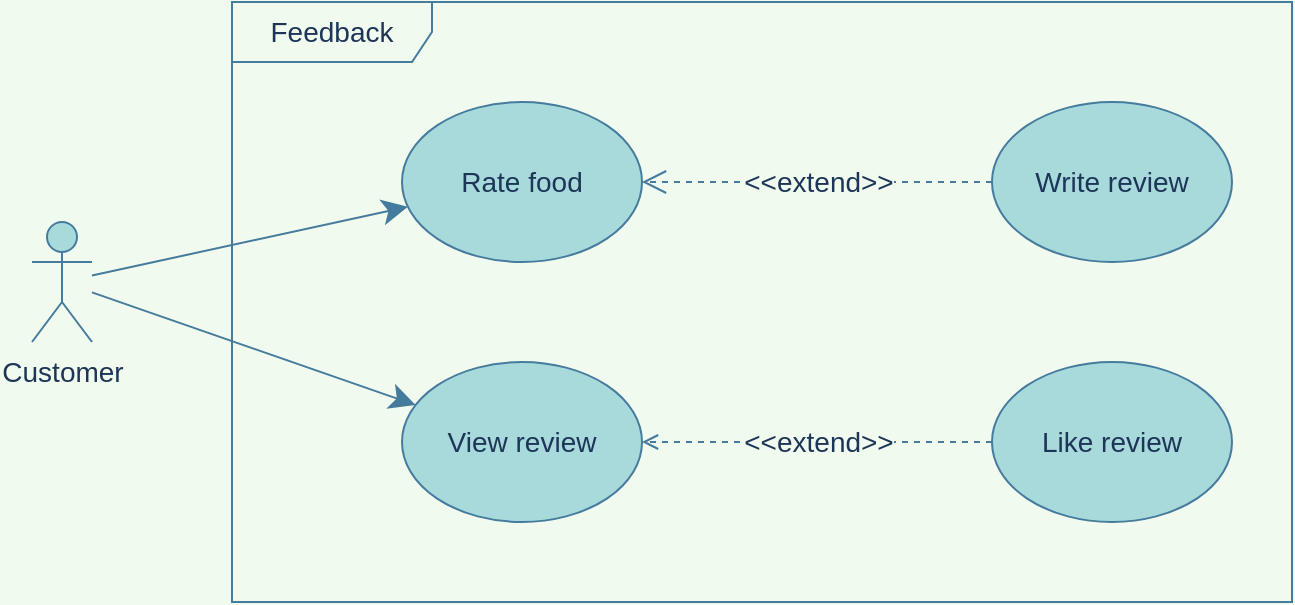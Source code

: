<mxfile>
    <diagram id="bSG6LJW36YyYRicTBclz" name="Page-1">
        <mxGraphModel dx="600" dy="467" grid="1" gridSize="10" guides="1" tooltips="1" connect="1" arrows="1" fold="1" page="1" pageScale="1" pageWidth="850" pageHeight="1100" background="#F1FAEE" math="0" shadow="0">
            <root>
                <mxCell id="0"/>
                <mxCell id="1" parent="0"/>
                <mxCell id="16" value="Feedback" style="shape=umlFrame;whiteSpace=wrap;html=1;fontSize=14;fillColor=none;width=100;height=30;strokeColor=#457B9D;fontColor=#1D3557;" parent="1" vertex="1">
                    <mxGeometry x="220" y="80" width="530" height="300" as="geometry"/>
                </mxCell>
                <mxCell id="5" style="rounded=0;orthogonalLoop=1;jettySize=auto;html=1;endArrow=classic;endFill=1;fontSize=14;strokeColor=#457B9D;fontColor=#1D3557;endSize=10;labelBackgroundColor=#F1FAEE;" parent="1" source="2" target="4" edge="1">
                    <mxGeometry relative="1" as="geometry"/>
                </mxCell>
                <mxCell id="15" style="edgeStyle=none;rounded=0;orthogonalLoop=1;jettySize=auto;html=1;fontSize=14;endArrow=classic;endFill=1;strokeColor=#457B9D;fontColor=#1D3557;endSize=10;labelBackgroundColor=#F1FAEE;" parent="1" source="2" target="14" edge="1">
                    <mxGeometry relative="1" as="geometry"/>
                </mxCell>
                <mxCell id="2" value="Customer" style="shape=umlActor;verticalLabelPosition=bottom;verticalAlign=top;html=1;outlineConnect=0;fontSize=14;fillColor=#A8DADC;strokeColor=#457B9D;fontColor=#1D3557;" parent="1" vertex="1">
                    <mxGeometry x="120" y="190" width="30" height="60" as="geometry"/>
                </mxCell>
                <mxCell id="4" value="Rate food" style="ellipse;whiteSpace=wrap;html=1;fontSize=14;fillColor=#A8DADC;strokeColor=#457B9D;fontColor=#1D3557;" parent="1" vertex="1">
                    <mxGeometry x="305" y="130" width="120" height="80" as="geometry"/>
                </mxCell>
                <mxCell id="7" value="&amp;lt;&amp;lt;extend&amp;gt;&amp;gt;" style="rounded=0;orthogonalLoop=1;jettySize=auto;html=1;dashed=1;endArrow=open;endFill=0;fontSize=14;strokeColor=#457B9D;fontColor=#1D3557;endSize=10;startSize=10;labelBackgroundColor=#F1FAEE;" parent="1" source="6" target="4" edge="1">
                    <mxGeometry relative="1" as="geometry"/>
                </mxCell>
                <mxCell id="6" value="Write review" style="ellipse;whiteSpace=wrap;html=1;fontSize=14;fillColor=#A8DADC;strokeColor=#457B9D;fontColor=#1D3557;" parent="1" vertex="1">
                    <mxGeometry x="600" y="130" width="120" height="80" as="geometry"/>
                </mxCell>
                <mxCell id="17" value="&amp;lt;&amp;lt;extend&amp;gt;&amp;gt;" style="rounded=0;orthogonalLoop=1;jettySize=auto;html=1;endArrow=open;endFill=0;dashed=1;strokeColor=#457B9D;fontColor=#1D3557;labelBackgroundColor=#F1FAEE;fontSize=14;" parent="1" source="10" target="14" edge="1">
                    <mxGeometry relative="1" as="geometry"/>
                </mxCell>
                <mxCell id="10" value="Like review" style="ellipse;whiteSpace=wrap;html=1;fontSize=14;fillColor=#A8DADC;strokeColor=#457B9D;fontColor=#1D3557;" parent="1" vertex="1">
                    <mxGeometry x="600" y="260" width="120" height="80" as="geometry"/>
                </mxCell>
                <mxCell id="14" value="View review" style="ellipse;whiteSpace=wrap;html=1;fontSize=14;fillColor=#A8DADC;strokeColor=#457B9D;fontColor=#1D3557;" parent="1" vertex="1">
                    <mxGeometry x="305" y="260" width="120" height="80" as="geometry"/>
                </mxCell>
            </root>
        </mxGraphModel>
    </diagram>
</mxfile>